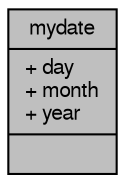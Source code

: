 digraph "mydate"
{
  edge [fontname="FreeSans",fontsize="10",labelfontname="FreeSans",labelfontsize="10"];
  node [fontname="FreeSans",fontsize="10",shape=record];
  Node1 [label="{mydate\n|+ day\l+ month\l+ year\l|}",height=0.2,width=0.4,color="black", fillcolor="grey75", style="filled", fontcolor="black"];
}
